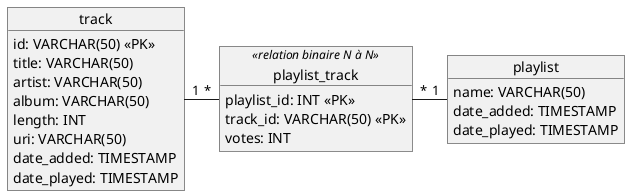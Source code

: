 @startuml

object track
track : id: VARCHAR(50) <<PK>>
track : title: VARCHAR(50)
track : artist: VARCHAR(50)
track : album: VARCHAR(50)
track : length: INT
track : uri: VARCHAR(50)
track : date_added: TIMESTAMP
track : date_played: TIMESTAMP

object playlist_track <<relation binaire N à N>>
playlist_track : playlist_id: INT <<PK>>
playlist_track : track_id: VARCHAR(50) <<PK>>
playlist_track : votes: INT

object playlist
playlist : name: VARCHAR(50)
playlist : date_added: TIMESTAMP
playlist : date_played: TIMESTAMP


track "1" - "*" playlist_track

playlist_track "*" - "1" playlist

@enduml
